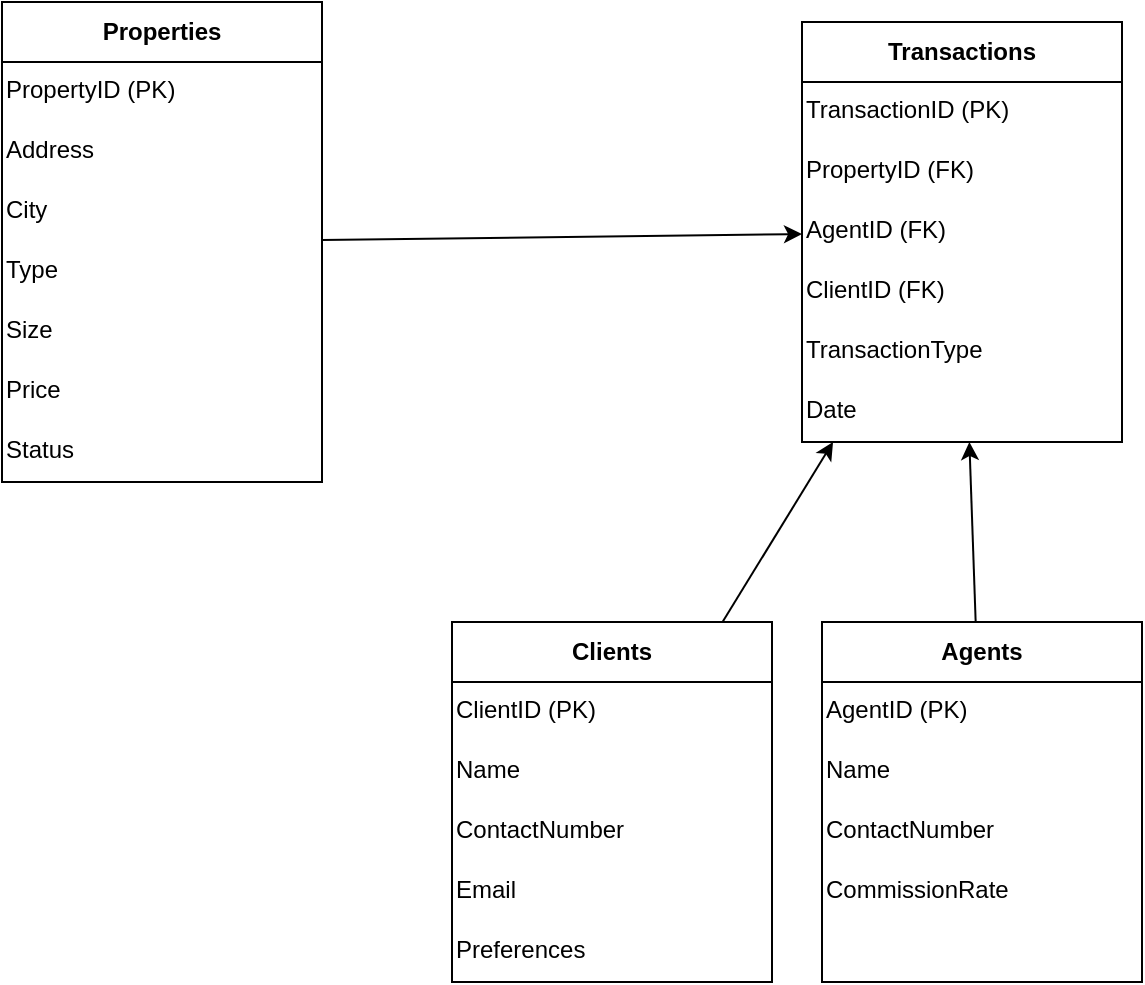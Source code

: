 <mxfile version="26.0.4">
  <diagram id="P3kpKGlXyNDzHJCWbzco" name="Page-1">
    <mxGraphModel dx="1034" dy="542" grid="1" gridSize="10" guides="1" tooltips="1" connect="1" arrows="1" fold="1" page="1" pageScale="1" pageWidth="850" pageHeight="1100" math="0" shadow="0">
      <root>
        <mxCell id="0" />
        <mxCell id="1" parent="0" />
        <mxCell id="Properties" value="&lt;b&gt;Properties&lt;/b&gt;" style="swimlane;childLayout=stackLayout;horizontal=1;startSize=30;horizontalStack=0;resizeParent=1;resizeLast=0;collapsible=1;marginBottom=0;whiteSpace=wrap;html=1;" parent="1" vertex="1">
          <mxGeometry x="40" y="40" width="160" height="240" as="geometry">
            <mxRectangle x="100" y="40" width="100" height="30" as="alternateBounds" />
          </mxGeometry>
        </mxCell>
        <mxCell id="PropertyID" value="PropertyID (PK)" style="text;align=left;whiteSpace=wrap;html=1;" parent="Properties" vertex="1">
          <mxGeometry y="30" width="160" height="30" as="geometry" />
        </mxCell>
        <mxCell id="Address" value="Address" style="text;align=left;whiteSpace=wrap;html=1;" parent="Properties" vertex="1">
          <mxGeometry y="60" width="160" height="30" as="geometry" />
        </mxCell>
        <mxCell id="City" value="City" style="text;align=left;whiteSpace=wrap;html=1;" parent="Properties" vertex="1">
          <mxGeometry y="90" width="160" height="30" as="geometry" />
        </mxCell>
        <mxCell id="Type" value="Type" style="text;align=left;whiteSpace=wrap;html=1;" parent="Properties" vertex="1">
          <mxGeometry y="120" width="160" height="30" as="geometry" />
        </mxCell>
        <mxCell id="Size" value="Size" style="text;align=left;whiteSpace=wrap;html=1;" parent="Properties" vertex="1">
          <mxGeometry y="150" width="160" height="30" as="geometry" />
        </mxCell>
        <mxCell id="Price" value="Price" style="text;align=left;whiteSpace=wrap;html=1;" parent="Properties" vertex="1">
          <mxGeometry y="180" width="160" height="30" as="geometry" />
        </mxCell>
        <mxCell id="Status" value="Status" style="text;align=left;whiteSpace=wrap;html=1;" parent="Properties" vertex="1">
          <mxGeometry y="210" width="160" height="30" as="geometry" />
        </mxCell>
        <mxCell id="Agents" value="&lt;b&gt;Agents&lt;/b&gt;" style="swimlane;childLayout=stackLayout;horizontal=1;startSize=30;horizontalStack=0;resizeParent=1;resizeLast=0;collapsible=1;marginBottom=0;whiteSpace=wrap;html=1;" parent="1" vertex="1">
          <mxGeometry x="450" y="350" width="160" height="180" as="geometry">
            <mxRectangle x="450" y="350" width="80" height="30" as="alternateBounds" />
          </mxGeometry>
        </mxCell>
        <mxCell id="AgentID" value="AgentID (PK)" style="text;align=left;whiteSpace=wrap;html=1;" parent="Agents" vertex="1">
          <mxGeometry y="30" width="160" height="30" as="geometry" />
        </mxCell>
        <mxCell id="AgentName" value="Name" style="text;align=left;whiteSpace=wrap;html=1;" parent="Agents" vertex="1">
          <mxGeometry y="60" width="160" height="30" as="geometry" />
        </mxCell>
        <mxCell id="ContactNumber" value="ContactNumber" style="text;align=left;whiteSpace=wrap;html=1;" parent="Agents" vertex="1">
          <mxGeometry y="90" width="160" height="30" as="geometry" />
        </mxCell>
        <mxCell id="CommissionRate" value="CommissionRate" style="text;align=left;whiteSpace=wrap;html=1;" parent="Agents" vertex="1">
          <mxGeometry y="120" width="160" height="30" as="geometry" />
        </mxCell>
        <mxCell id="Clients" value="&lt;b&gt;Clients&lt;/b&gt;" style="swimlane;childLayout=stackLayout;horizontal=1;startSize=30;horizontalStack=0;resizeParent=1;resizeLast=0;collapsible=1;marginBottom=0;whiteSpace=wrap;html=1;" parent="1" vertex="1">
          <mxGeometry x="265" y="350" width="160" height="180" as="geometry">
            <mxRectangle x="160" y="320" width="80" height="30" as="alternateBounds" />
          </mxGeometry>
        </mxCell>
        <mxCell id="ClientID" value="ClientID (PK)" style="text;align=left;whiteSpace=wrap;html=1;" parent="Clients" vertex="1">
          <mxGeometry y="30" width="160" height="30" as="geometry" />
        </mxCell>
        <mxCell id="ClientName" value="Name" style="text;align=left;whiteSpace=wrap;html=1;" parent="Clients" vertex="1">
          <mxGeometry y="60" width="160" height="30" as="geometry" />
        </mxCell>
        <mxCell id="ClientContact" value="ContactNumber" style="text;align=left;whiteSpace=wrap;html=1;" parent="Clients" vertex="1">
          <mxGeometry y="90" width="160" height="30" as="geometry" />
        </mxCell>
        <mxCell id="Email" value="Email" style="text;align=left;whiteSpace=wrap;html=1;" parent="Clients" vertex="1">
          <mxGeometry y="120" width="160" height="30" as="geometry" />
        </mxCell>
        <mxCell id="Preferences" value="Preferences" style="text;align=left;whiteSpace=wrap;html=1;" parent="Clients" vertex="1">
          <mxGeometry y="150" width="160" height="30" as="geometry" />
        </mxCell>
        <mxCell id="Transactions" value="&lt;b&gt;Transactions&lt;/b&gt;" style="swimlane;childLayout=stackLayout;horizontal=1;startSize=30;horizontalStack=0;resizeParent=1;resizeLast=0;collapsible=1;marginBottom=0;whiteSpace=wrap;html=1;" parent="1" vertex="1">
          <mxGeometry x="440" y="50" width="160" height="210" as="geometry">
            <mxRectangle x="670" y="40" width="110" height="30" as="alternateBounds" />
          </mxGeometry>
        </mxCell>
        <mxCell id="TransactionID" value="TransactionID (PK)" style="text;align=left;whiteSpace=wrap;html=1;" parent="Transactions" vertex="1">
          <mxGeometry y="30" width="160" height="30" as="geometry" />
        </mxCell>
        <mxCell id="TransactionPropertyID" value="PropertyID (FK)" style="text;align=left;whiteSpace=wrap;html=1;" parent="Transactions" vertex="1">
          <mxGeometry y="60" width="160" height="30" as="geometry" />
        </mxCell>
        <mxCell id="TransactionAgentID" value="AgentID (FK)" style="text;align=left;whiteSpace=wrap;html=1;" parent="Transactions" vertex="1">
          <mxGeometry y="90" width="160" height="30" as="geometry" />
        </mxCell>
        <mxCell id="TransactionClientID" value="ClientID (FK)" style="text;align=left;whiteSpace=wrap;html=1;" parent="Transactions" vertex="1">
          <mxGeometry y="120" width="160" height="30" as="geometry" />
        </mxCell>
        <mxCell id="TransactionType" value="TransactionType" style="text;align=left;whiteSpace=wrap;html=1;" parent="Transactions" vertex="1">
          <mxGeometry y="150" width="160" height="30" as="geometry" />
        </mxCell>
        <mxCell id="TransactionDate" value="Date" style="text;align=left;whiteSpace=wrap;html=1;" parent="Transactions" vertex="1">
          <mxGeometry y="180" width="160" height="30" as="geometry" />
        </mxCell>
        <mxCell id="Rel1" value="" style="endArrow=classic;html=1;" parent="1" source="Properties" target="Transactions" edge="1">
          <mxGeometry relative="1" as="geometry" />
        </mxCell>
        <mxCell id="Rel2" value="" style="endArrow=classic;html=1;" parent="1" source="Agents" target="Transactions" edge="1">
          <mxGeometry relative="1" as="geometry" />
        </mxCell>
        <mxCell id="Rel3" value="" style="endArrow=classic;html=1;" parent="1" source="Clients" target="Transactions" edge="1">
          <mxGeometry relative="1" as="geometry" />
        </mxCell>
      </root>
    </mxGraphModel>
  </diagram>
</mxfile>
